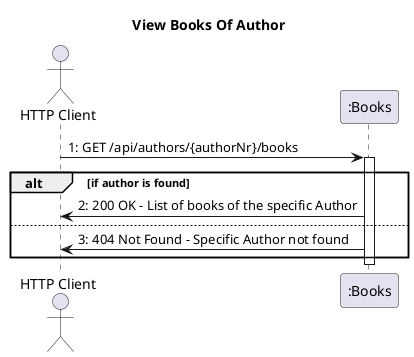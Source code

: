 @startuml
title View Books Of Author
actor "HTTP Client" as client
participant ":Books" as Books

client -> Books: 1: GET /api/authors/{authorNr}/books
activate Books
alt if author is found
  Books -> client: 2: 200 OK - List of books of the specific Author
else
  Books -> client: 3: 404 Not Found - Specific Author not found
end
deactivate Books
@enduml